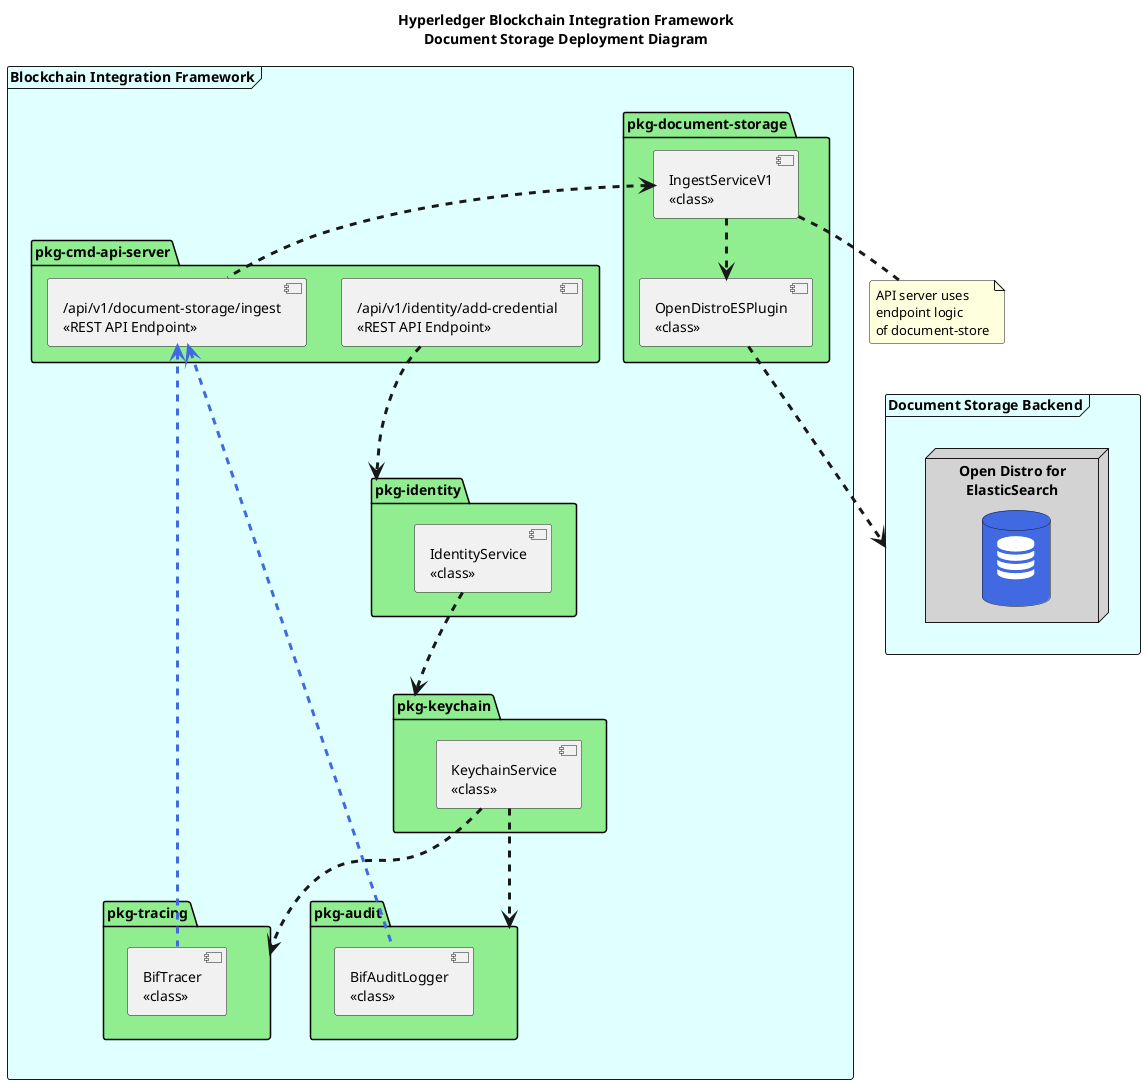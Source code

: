 @startuml Document Storage Deployment Diagram

title Hyperledger Blockchain Integration Framework\nDocument Storage Deployment Diagram

' skinparam Linetype ortho
skinparam sequenceArrowThickness 3
skinparam roundcorner 5
skinparam maxmessagesize 30
skinparam sequenceParticipant underline
!include <tupadr3/common>
!include <tupadr3/font-awesome/database>

frame "Blockchain Integration Framework" <<software deployment>> #LightCyan {

  package "pkg-cmd-api-server" as pkgcmdapiserver #LightGreen {
    component "/api/v1/identity/add-credential\n<<REST API Endpoint>>" as addcredentialendpoint
    component "/api/v1/document-storage/ingest\n<<REST API Endpoint>>" as ingestendpoint
  }

  package "pkg-identity" as pkgidentity #LightGreen {
    component "IdentityService\n<<class>>" as identityservice
  }

  package "pkg-keychain" as pkgkeychain #LightGreen {
    component "KeychainService\n<<class>>" as keychainservice
  }

  together {
    package "pkg-tracing" as pkgtracing #LightGreen {
      component "BifTracer\n<<class>>" as biftracer
    }

    package "pkg-audit" as pkgaudit #LightGreen {
      component "BifAuditLogger\n<<class>>" as bifauditlogger
    }
  }
  package "pkg-document-storage" as pkgdocumentstorage #LightGreen {
    component "IngestServiceV1\n<<class>>" as ingestservicev1
    component "OpenDistroESPlugin\n<<class>>" as opendistroesplugin
  }
}

frame "Document Storage Backend" <<software deployment>> as dsb #LightCyan {
  node "Open Distro for\nElasticSearch" as odfes #LightGray {
    FA_DATABASE(db1,"",database,white) #RoyalBlue
  }
}

note bottom of ingestservicev1
API server uses
endpoint logic
of document-store
end note

ingestendpoint .up.> ingestservicev1
ingestservicev1 .down.> opendistroesplugin
opendistroesplugin .down.> dsb

addcredentialendpoint .down.> pkgidentity
identityservice .down.> pkgkeychain
keychainservice ..down.> pkgaudit
keychainservice ..down.> pkgtracing

biftracer .up.> ingestendpoint #RoyalBlue
bifauditlogger .up.> ingestendpoint #RoyalBlue

@enduml
